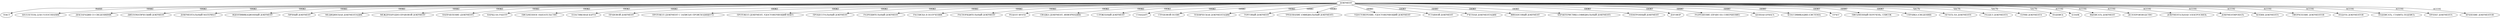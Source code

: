// connections tree
digraph {
	"ДОКУМЕНТ" [label="ДОКУМЕНТ"]
	"ТЕКСТ" [label="ТЕКСТ"]
	"ДОКУМЕНТ" -> "ТЕКСТ" [label="ВЫШЕ"]
	"ДОКУМЕНТ" [label="ДОКУМЕНТ"]
	"БЮЛЛЕТЕНЬ ДЛЯ ГОЛОСОВАНИЯ" [label="БЮЛЛЕТЕНЬ ДЛЯ ГОЛОСОВАНИЯ"]
	"ДОКУМЕНТ" -> "БЮЛЛЕТЕНЬ ДЛЯ ГОЛОСОВАНИЯ" [label="НИЖЕ"]
	"ДОКУМЕНТ" [label="ДОКУМЕНТ"]
	"ДЕКЛАРАЦИЯ СО СВЕДЕНИЯМИ" [label="ДЕКЛАРАЦИЯ СО СВЕДЕНИЯМИ"]
	"ДОКУМЕНТ" -> "ДЕКЛАРАЦИЯ СО СВЕДЕНИЯМИ" [label="НИЖЕ"]
	"ДОКУМЕНТ" [label="ДОКУМЕНТ"]
	"ДИПЛОМАТИЧЕСКИЙ ДОКУМЕНТ" [label="ДИПЛОМАТИЧЕСКИЙ ДОКУМЕНТ"]
	"ДОКУМЕНТ" -> "ДИПЛОМАТИЧЕСКИЙ ДОКУМЕНТ" [label="НИЖЕ"]
	"ДОКУМЕНТ" [label="ДОКУМЕНТ"]
	"ДОКУМЕНТАЛЬНЫЙ МАТЕРИАЛ" [label="ДОКУМЕНТАЛЬНЫЙ МАТЕРИАЛ"]
	"ДОКУМЕНТ" -> "ДОКУМЕНТАЛЬНЫЙ МАТЕРИАЛ" [label="НИЖЕ"]
	"ДОКУМЕНТ" [label="ДОКУМЕНТ"]
	"ИДЕНТИФИКАЦИОННЫЙ ДОКУМЕНТ" [label="ИДЕНТИФИКАЦИОННЫЙ ДОКУМЕНТ"]
	"ДОКУМЕНТ" -> "ИДЕНТИФИКАЦИОННЫЙ ДОКУМЕНТ" [label="НИЖЕ"]
	"ДОКУМЕНТ" [label="ДОКУМЕНТ"]
	"ЛИЧНЫЙ ДОКУМЕНТ" [label="ЛИЧНЫЙ ДОКУМЕНТ"]
	"ДОКУМЕНТ" -> "ЛИЧНЫЙ ДОКУМЕНТ" [label="НИЖЕ"]
	"ДОКУМЕНТ" [label="ДОКУМЕНТ"]
	"МЕДИЦИНСКАЯ ДОКУМЕНТАЦИЯ" [label="МЕДИЦИНСКАЯ ДОКУМЕНТАЦИЯ"]
	"ДОКУМЕНТ" -> "МЕДИЦИНСКАЯ ДОКУМЕНТАЦИЯ" [label="НИЖЕ"]
	"ДОКУМЕНТ" [label="ДОКУМЕНТ"]
	"МЕЖДУНАРОДНО-ПРАВОВОЙ ДОКУМЕНТ" [label="МЕЖДУНАРОДНО-ПРАВОВОЙ ДОКУМЕНТ"]
	"ДОКУМЕНТ" -> "МЕЖДУНАРОДНО-ПРАВОВОЙ ДОКУМЕНТ" [label="НИЖЕ"]
	"ДОКУМЕНТ" [label="ДОКУМЕНТ"]
	"НАПРАВЛЕНИЕ (ДОКУМЕНТ)" [label="НАПРАВЛЕНИЕ (ДОКУМЕНТ)"]
	"ДОКУМЕНТ" -> "НАПРАВЛЕНИЕ (ДОКУМЕНТ)" [label="НИЖЕ"]
	"ДОКУМЕНТ" [label="ДОКУМЕНТ"]
	"НАРЯД НА РАБОТУ" [label="НАРЯД НА РАБОТУ"]
	"ДОКУМЕНТ" -> "НАРЯД НА РАБОТУ" [label="НИЖЕ"]
	"ДОКУМЕНТ" [label="ДОКУМЕНТ"]
	"ПИСЬМЕННОЕ ОБЯЗАТЕЛЬСТВО" [label="ПИСЬМЕННОЕ ОБЯЗАТЕЛЬСТВО"]
	"ДОКУМЕНТ" -> "ПИСЬМЕННОЕ ОБЯЗАТЕЛЬСТВО" [label="НИЖЕ"]
	"ДОКУМЕНТ" [label="ДОКУМЕНТ"]
	"ПЛАСТИКОВАЯ КАРТА" [label="ПЛАСТИКОВАЯ КАРТА"]
	"ДОКУМЕНТ" -> "ПЛАСТИКОВАЯ КАРТА" [label="НИЖЕ"]
	"ДОКУМЕНТ" [label="ДОКУМЕНТ"]
	"ПРАВОВОЙ ДОКУМЕНТ" [label="ПРАВОВОЙ ДОКУМЕНТ"]
	"ДОКУМЕНТ" -> "ПРАВОВОЙ ДОКУМЕНТ" [label="НИЖЕ"]
	"ДОКУМЕНТ" [label="ДОКУМЕНТ"]
	"ПРОТОКОЛ (ДОКУМЕНТ С ЗАПИСЬЮ ПРОИСХОДЯЩЕГО)" [label="ПРОТОКОЛ (ДОКУМЕНТ С ЗАПИСЬЮ ПРОИСХОДЯЩЕГО)"]
	"ДОКУМЕНТ" -> "ПРОТОКОЛ (ДОКУМЕНТ С ЗАПИСЬЮ ПРОИСХОДЯЩЕГО)" [label="НИЖЕ"]
	"ДОКУМЕНТ" [label="ДОКУМЕНТ"]
	"ПРОТОКОЛ (ДОКУМЕНТ, УДОСТОВЕРЯЮЩИЙ ФАКТ)" [label="ПРОТОКОЛ (ДОКУМЕНТ, УДОСТОВЕРЯЮЩИЙ ФАКТ)"]
	"ДОКУМЕНТ" -> "ПРОТОКОЛ (ДОКУМЕНТ, УДОСТОВЕРЯЮЩИЙ ФАКТ)" [label="НИЖЕ"]
	"ДОКУМЕНТ" [label="ДОКУМЕНТ"]
	"ПРОЦЕССУАЛЬНЫЙ ДОКУМЕНТ" [label="ПРОЦЕССУАЛЬНЫЙ ДОКУМЕНТ"]
	"ДОКУМЕНТ" -> "ПРОЦЕССУАЛЬНЫЙ ДОКУМЕНТ" [label="НИЖЕ"]
	"ДОКУМЕНТ" [label="ДОКУМЕНТ"]
	"РАЗРЕШИТЕЛЬНЫЙ ДОКУМЕНТ" [label="РАЗРЕШИТЕЛЬНЫЙ ДОКУМЕНТ"]
	"ДОКУМЕНТ" -> "РАЗРЕШИТЕЛЬНЫЙ ДОКУМЕНТ" [label="НИЖЕ"]
	"ДОКУМЕНТ" [label="ДОКУМЕНТ"]
	"РАСПИСКА В ПОЛУЧЕНИИ" [label="РАСПИСКА В ПОЛУЧЕНИИ"]
	"ДОКУМЕНТ" -> "РАСПИСКА В ПОЛУЧЕНИИ" [label="НИЖЕ"]
	"ДОКУМЕНТ" [label="ДОКУМЕНТ"]
	"РАСПОРЯДИТЕЛЬНЫЙ ДОКУМЕНТ" [label="РАСПОРЯДИТЕЛЬНЫЙ ДОКУМЕНТ"]
	"ДОКУМЕНТ" -> "РАСПОРЯДИТЕЛЬНЫЙ ДОКУМЕНТ" [label="НИЖЕ"]
	"ДОКУМЕНТ" [label="ДОКУМЕНТ"]
	"РЕЦЕПТ ВРАЧА" [label="РЕЦЕПТ ВРАЧА"]
	"ДОКУМЕНТ" -> "РЕЦЕПТ ВРАЧА" [label="НИЖЕ"]
	"ДОКУМЕНТ" [label="ДОКУМЕНТ"]
	"СВОДКА (ДОКУМЕНТ, ИНФОРМАЦИЯ)" [label="СВОДКА (ДОКУМЕНТ, ИНФОРМАЦИЯ)"]
	"ДОКУМЕНТ" -> "СВОДКА (ДОКУМЕНТ, ИНФОРМАЦИЯ)" [label="НИЖЕ"]
	"ДОКУМЕНТ" [label="ДОКУМЕНТ"]
	"СЛУЖЕБНЫЙ ДОКУМЕНТ" [label="СЛУЖЕБНЫЙ ДОКУМЕНТ"]
	"ДОКУМЕНТ" -> "СЛУЖЕБНЫЙ ДОКУМЕНТ" [label="НИЖЕ"]
	"ДОКУМЕНТ" [label="ДОКУМЕНТ"]
	"СТАНДАРТ" [label="СТАНДАРТ"]
	"ДОКУМЕНТ" -> "СТАНДАРТ" [label="НИЖЕ"]
	"ДОКУМЕНТ" [label="ДОКУМЕНТ"]
	"СТРАХОВОЙ ПОЛИС" [label="СТРАХОВОЙ ПОЛИС"]
	"ДОКУМЕНТ" -> "СТРАХОВОЙ ПОЛИС" [label="НИЖЕ"]
	"ДОКУМЕНТ" [label="ДОКУМЕНТ"]
	"ТЕХНИЧЕСКАЯ ДОКУМЕНТАЦИЯ" [label="ТЕХНИЧЕСКАЯ ДОКУМЕНТАЦИЯ"]
	"ДОКУМЕНТ" -> "ТЕХНИЧЕСКАЯ ДОКУМЕНТАЦИЯ" [label="НИЖЕ"]
	"ДОКУМЕНТ" [label="ДОКУМЕНТ"]
	"ТОРГОВЫЙ ДОКУМЕНТ" [label="ТОРГОВЫЙ ДОКУМЕНТ"]
	"ДОКУМЕНТ" -> "ТОРГОВЫЙ ДОКУМЕНТ" [label="НИЖЕ"]
	"ДОКУМЕНТ" [label="ДОКУМЕНТ"]
	"ТРЕБОВАНИЕ (ОФИЦИАЛЬНЫЙ ДОКУМЕНТ)" [label="ТРЕБОВАНИЕ (ОФИЦИАЛЬНЫЙ ДОКУМЕНТ)"]
	"ДОКУМЕНТ" -> "ТРЕБОВАНИЕ (ОФИЦИАЛЬНЫЙ ДОКУМЕНТ)" [label="НИЖЕ"]
	"ДОКУМЕНТ" [label="ДОКУМЕНТ"]
	"УДОСТОВЕРЕНИЕ, УДОСТОВЕРЯЮЩИЙ ДОКУМЕНТ" [label="УДОСТОВЕРЕНИЕ, УДОСТОВЕРЯЮЩИЙ ДОКУМЕНТ"]
	"ДОКУМЕНТ" -> "УДОСТОВЕРЕНИЕ, УДОСТОВЕРЯЮЩИЙ ДОКУМЕНТ" [label="НИЖЕ"]
	"ДОКУМЕНТ" [label="ДОКУМЕНТ"]
	"УСТАВНОЙ ДОКУМЕНТ" [label="УСТАВНОЙ ДОКУМЕНТ"]
	"ДОКУМЕНТ" -> "УСТАВНОЙ ДОКУМЕНТ" [label="НИЖЕ"]
	"ДОКУМЕНТ" [label="ДОКУМЕНТ"]
	"УЧЕТНАЯ ДОКУМЕНТАЦИЯ" [label="УЧЕТНАЯ ДОКУМЕНТАЦИЯ"]
	"ДОКУМЕНТ" -> "УЧЕТНАЯ ДОКУМЕНТАЦИЯ" [label="НИЖЕ"]
	"ДОКУМЕНТ" [label="ДОКУМЕНТ"]
	"ФИНАНСОВЫЙ ДОКУМЕНТ" [label="ФИНАНСОВЫЙ ДОКУМЕНТ"]
	"ДОКУМЕНТ" -> "ФИНАНСОВЫЙ ДОКУМЕНТ" [label="НИЖЕ"]
	"ДОКУМЕНТ" [label="ДОКУМЕНТ"]
	"ХАРАКТЕРИСТИКА (ОФИЦИАЛЬНЫЙ ДОКУМЕНТ)" [label="ХАРАКТЕРИСТИКА (ОФИЦИАЛЬНЫЙ ДОКУМЕНТ)"]
	"ДОКУМЕНТ" -> "ХАРАКТЕРИСТИКА (ОФИЦИАЛЬНЫЙ ДОКУМЕНТ)" [label="НИЖЕ"]
	"ДОКУМЕНТ" [label="ДОКУМЕНТ"]
	"ЭЛЕКТРОННЫЙ ДОКУМЕНТ" [label="ЭЛЕКТРОННЫЙ ДОКУМЕНТ"]
	"ДОКУМЕНТ" -> "ЭЛЕКТРОННЫЙ ДОКУМЕНТ" [label="НИЖЕ"]
	"ДОКУМЕНТ" [label="ДОКУМЕНТ"]
	"ДОГОВОР" [label="ДОГОВОР"]
	"ДОКУМЕНТ" -> "ДОГОВОР" [label="НИЖЕ"]
	"ДОКУМЕНТ" [label="ДОКУМЕНТ"]
	"РАЗРЕШЕНИЕ (ПРАВО НА СОВЕРШЕНИЕ)" [label="РАЗРЕШЕНИЕ (ПРАВО НА СОВЕРШЕНИЕ)"]
	"ДОКУМЕНТ" -> "РАЗРЕШЕНИЕ (ПРАВО НА СОВЕРШЕНИЕ)" [label="НИЖЕ"]
	"ДОКУМЕНТ" [label="ДОКУМЕНТ"]
	"ЦЕННАЯ БУМАГА" [label="ЦЕННАЯ БУМАГА"]
	"ДОКУМЕНТ" -> "ЦЕННАЯ БУМАГА" [label="НИЖЕ"]
	"ДОКУМЕНТ" [label="ДОКУМЕНТ"]
	"КЛАССИФИКАЦИЯ (СИСТЕМА)" [label="КЛАССИФИКАЦИЯ (СИСТЕМА)"]
	"ДОКУМЕНТ" -> "КЛАССИФИКАЦИЯ (СИСТЕМА)" [label="НИЖЕ"]
	"ДОКУМЕНТ" [label="ДОКУМЕНТ"]
	"ОТЧЕТ" [label="ОТЧЕТ"]
	"ДОКУМЕНТ" -> "ОТЧЕТ" [label="НИЖЕ"]
	"ДОКУМЕНТ" [label="ДОКУМЕНТ"]
	"ПИСЬМЕННЫЙ ПЕРЕЧЕНЬ, СПИСОК" [label="ПИСЬМЕННЫЙ ПЕРЕЧЕНЬ, СПИСОК"]
	"ДОКУМЕНТ" -> "ПИСЬМЕННЫЙ ПЕРЕЧЕНЬ, СПИСОК" [label="НИЖЕ"]
	"ДОКУМЕНТ" [label="ДОКУМЕНТ"]
	"СПРАВКА (СВЕДЕНИЯ)" [label="СПРАВКА (СВЕДЕНИЯ)"]
	"ДОКУМЕНТ" -> "СПРАВКА (СВЕДЕНИЯ)" [label="НИЖЕ"]
	"ДОКУМЕНТ" [label="ДОКУМЕНТ"]
	"ПЕЧАТЬ НА ДОКУМЕНТЕ" [label="ПЕЧАТЬ НА ДОКУМЕНТЕ"]
	"ДОКУМЕНТ" -> "ПЕЧАТЬ НА ДОКУМЕНТЕ" [label="ЧАСТЬ"]
	"ДОКУМЕНТ" [label="ДОКУМЕНТ"]
	"РАЗДЕЛ ДОКУМЕНТА" [label="РАЗДЕЛ ДОКУМЕНТА"]
	"ДОКУМЕНТ" -> "РАЗДЕЛ ДОКУМЕНТА" [label="ЧАСТЬ"]
	"ДОКУМЕНТ" [label="ДОКУМЕНТ"]
	"СЕРИЯ ДОКУМЕНТА" [label="СЕРИЯ ДОКУМЕНТА"]
	"ДОКУМЕНТ" -> "СЕРИЯ ДОКУМЕНТА" [label="ЧАСТЬ"]
	"ДОКУМЕНТ" [label="ДОКУМЕНТ"]
	"ПОДПИСЬ" [label="ПОДПИСЬ"]
	"ДОКУМЕНТ" -> "ПОДПИСЬ" [label="ЧАСТЬ"]
	"ДОКУМЕНТ" [label="ДОКУМЕНТ"]
	"БЛАНК" [label="БЛАНК"]
	"ДОКУМЕНТ" -> "БЛАНК" [label="АССОЦ"]
	"ДОКУМЕНТ" [label="ДОКУМЕНТ"]
	"ВЫПИСАТЬ ДОКУМЕНТ" [label="ВЫПИСАТЬ ДОКУМЕНТ"]
	"ДОКУМЕНТ" -> "ВЫПИСАТЬ ДОКУМЕНТ" [label="АССОЦ"]
	"ДОКУМЕНТ" [label="ДОКУМЕНТ"]
	"ДЕЛОПРОИЗВОДСТВО" [label="ДЕЛОПРОИЗВОДСТВО"]
	"ДОКУМЕНТ" -> "ДЕЛОПРОИЗВОДСТВО" [label="АССОЦ"]
	"ДОКУМЕНТ" [label="ДОКУМЕНТ"]
	"ДОКУМЕНТАЛЬНАЯ ЭЛЕКТРОСВЯЗЬ" [label="ДОКУМЕНТАЛЬНАЯ ЭЛЕКТРОСВЯЗЬ"]
	"ДОКУМЕНТ" -> "ДОКУМЕНТАЛЬНАЯ ЭЛЕКТРОСВЯЗЬ" [label="АССОЦ"]
	"ДОКУМЕНТ" [label="ДОКУМЕНТ"]
	"ДОКУМЕНТИРОВАТЬ" [label="ДОКУМЕНТИРОВАТЬ"]
	"ДОКУМЕНТ" -> "ДОКУМЕНТИРОВАТЬ" [label="АССОЦ"]
	"ДОКУМЕНТ" [label="ДОКУМЕНТ"]
	"КОПИЯ ДОКУМЕНТА" [label="КОПИЯ ДОКУМЕНТА"]
	"ДОКУМЕНТ" -> "КОПИЯ ДОКУМЕНТА" [label="АССОЦ"]
	"ДОКУМЕНТ" [label="ДОКУМЕНТ"]
	"ОФОРМЛЕНИЕ ДОКУМЕНТОВ" [label="ОФОРМЛЕНИЕ ДОКУМЕНТОВ"]
	"ДОКУМЕНТ" -> "ОФОРМЛЕНИЕ ДОКУМЕНТОВ" [label="АССОЦ"]
	"ДОКУМЕНТ" [label="ДОКУМЕНТ"]
	"ПОДАЧА ДОКУМЕНТОВ" [label="ПОДАЧА ДОКУМЕНТОВ"]
	"ДОКУМЕНТ" -> "ПОДАЧА ДОКУМЕНТОВ" [label="АССОЦ"]
	"ДОКУМЕНТ" [label="ДОКУМЕНТ"]
	"ПОДПИСАТЬ, СТАВИТЬ ПОДПИСЬ" [label="ПОДПИСАТЬ, СТАВИТЬ ПОДПИСЬ"]
	"ДОКУМЕНТ" -> "ПОДПИСАТЬ, СТАВИТЬ ПОДПИСЬ" [label="АССОЦ"]
	"ДОКУМЕНТ" [label="ДОКУМЕНТ"]
	"ПРОЕКТ ДОКУМЕНТА" [label="ПРОЕКТ ДОКУМЕНТА"]
	"ДОКУМЕНТ" -> "ПРОЕКТ ДОКУМЕНТА" [label="АССОЦ"]
	"ДОКУМЕНТ" [label="ДОКУМЕНТ"]
	"ХРАНЕНИЕ ДОКУМЕНТОВ" [label="ХРАНЕНИЕ ДОКУМЕНТОВ"]
	"ДОКУМЕНТ" -> "ХРАНЕНИЕ ДОКУМЕНТОВ" [label="АССОЦ"]
}
